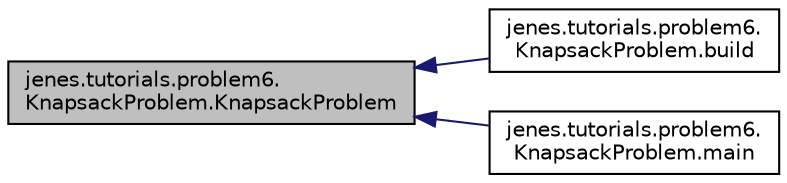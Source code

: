 digraph "jenes.tutorials.problem6.KnapsackProblem.KnapsackProblem"
{
  edge [fontname="Helvetica",fontsize="10",labelfontname="Helvetica",labelfontsize="10"];
  node [fontname="Helvetica",fontsize="10",shape=record];
  rankdir="LR";
  Node1 [label="jenes.tutorials.problem6.\lKnapsackProblem.KnapsackProblem",height=0.2,width=0.4,color="black", fillcolor="grey75", style="filled" fontcolor="black"];
  Node1 -> Node2 [dir="back",color="midnightblue",fontsize="10",style="solid"];
  Node2 [label="jenes.tutorials.problem6.\lKnapsackProblem.build",height=0.2,width=0.4,color="black", fillcolor="white", style="filled",URL="$classjenes_1_1tutorials_1_1problem6_1_1_knapsack_problem.html#aa51d99e0afc8f76e96448bf45d9f412f"];
  Node1 -> Node3 [dir="back",color="midnightblue",fontsize="10",style="solid"];
  Node3 [label="jenes.tutorials.problem6.\lKnapsackProblem.main",height=0.2,width=0.4,color="black", fillcolor="white", style="filled",URL="$classjenes_1_1tutorials_1_1problem6_1_1_knapsack_problem.html#ae706a456c3248ec8360f10138d364c3e"];
}
